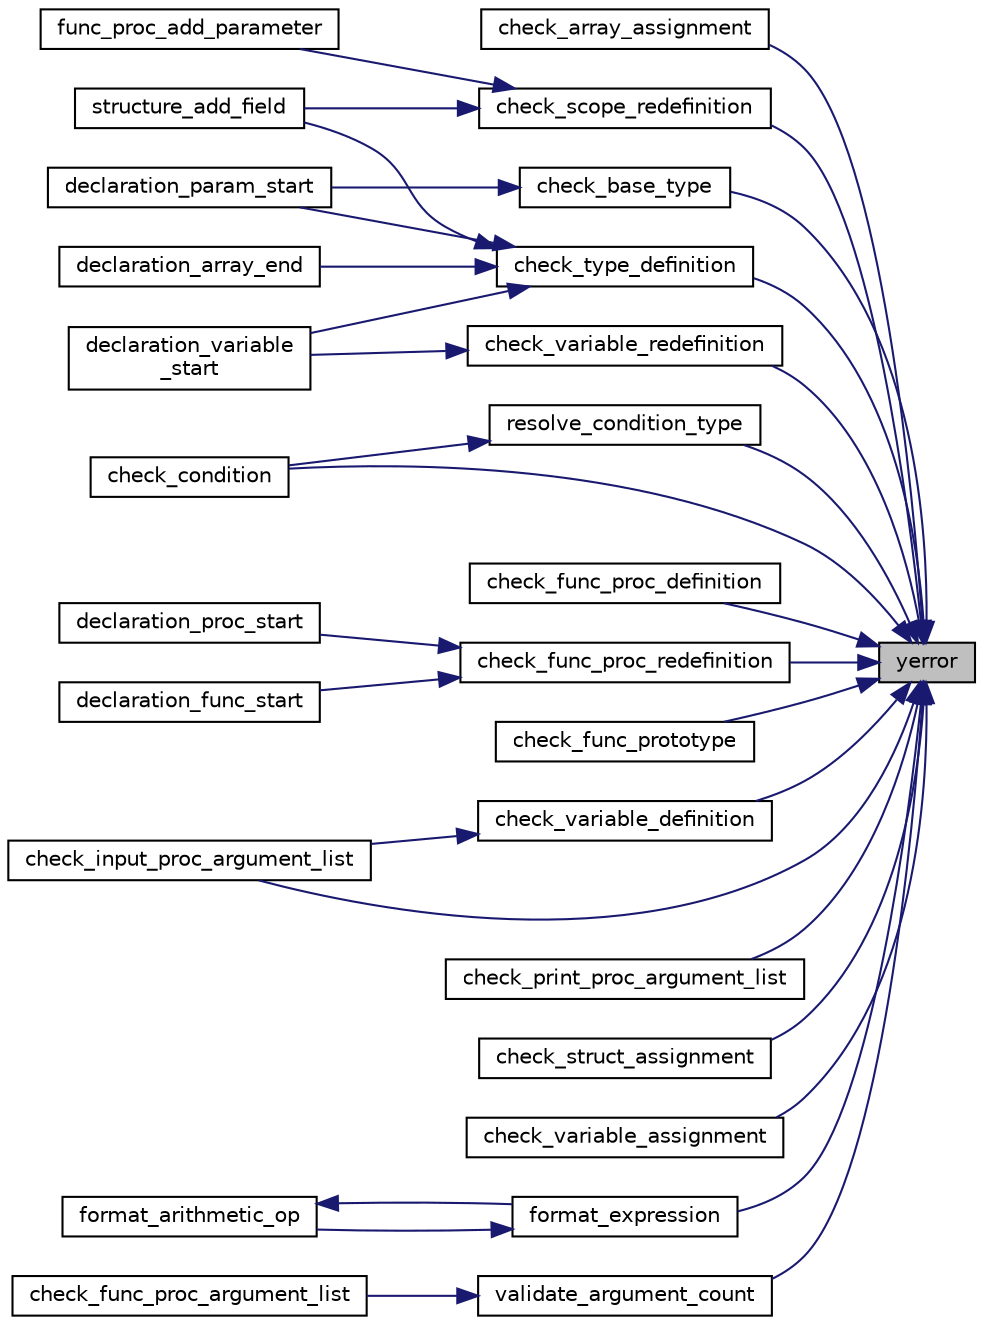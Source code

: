 digraph "yerror"
{
 // LATEX_PDF_SIZE
  edge [fontname="Helvetica",fontsize="10",labelfontname="Helvetica",labelfontsize="10"];
  node [fontname="Helvetica",fontsize="10",shape=record];
  rankdir="RL";
  Node1 [label="yerror",height=0.2,width=0.4,color="black", fillcolor="grey75", style="filled", fontcolor="black",tooltip="Prints a formatted error message based on the provided Error struct and exits the program."];
  Node1 -> Node2 [dir="back",color="midnightblue",fontsize="10",style="solid",fontname="Helvetica"];
  Node2 [label="check_array_assignment",height=0.2,width=0.4,color="black", fillcolor="white", style="filled",URL="$d6/d4c/assignment__validation_8c.html#adafad0061063a9ae298f6233978de3b1",tooltip=" "];
  Node1 -> Node3 [dir="back",color="midnightblue",fontsize="10",style="solid",fontname="Helvetica"];
  Node3 [label="check_base_type",height=0.2,width=0.4,color="black", fillcolor="white", style="filled",URL="$d2/d71/type__validation_8c.html#a5787d66f109d016f22256dc3a5f84435",tooltip="Validates that the lexicographic index is a base type."];
  Node3 -> Node4 [dir="back",color="midnightblue",fontsize="10",style="solid",fontname="Helvetica"];
  Node4 [label="declaration_param_start",height=0.2,width=0.4,color="black", fillcolor="white", style="filled",URL="$de/d23/variable__manager_8c.html#a0156a227fd1b11089557e8562aabb8dc",tooltip="Starts the declaration of a parameter."];
  Node1 -> Node5 [dir="back",color="midnightblue",fontsize="10",style="solid",fontname="Helvetica"];
  Node5 [label="check_condition",height=0.2,width=0.4,color="black", fillcolor="white", style="filled",URL="$d6/d35/condition__validation_8c.html#a71704b89d5560a369eccc90b03ee22eb",tooltip=" "];
  Node1 -> Node6 [dir="back",color="midnightblue",fontsize="10",style="solid",fontname="Helvetica"];
  Node6 [label="check_func_proc_definition",height=0.2,width=0.4,color="black", fillcolor="white", style="filled",URL="$d0/d8b/func__proc__validation_8c.html#a3ae1164529326a68c7fd80deeebc846d",tooltip="Validates the definition of a function or procedure."];
  Node1 -> Node7 [dir="back",color="midnightblue",fontsize="10",style="solid",fontname="Helvetica"];
  Node7 [label="check_func_proc_redefinition",height=0.2,width=0.4,color="black", fillcolor="white", style="filled",URL="$d0/d8b/func__proc__validation_8c.html#a8411cbcac96e774b3d92ba56cd92d927",tooltip="Checks if a function or procedure has been redefined."];
  Node7 -> Node8 [dir="back",color="midnightblue",fontsize="10",style="solid",fontname="Helvetica"];
  Node8 [label="declaration_func_start",height=0.2,width=0.4,color="black", fillcolor="white", style="filled",URL="$dc/d66/func__proc__manager_8c.html#ad308181286b701d8a073ea5416924e1d",tooltip="Starts the declaration of a function."];
  Node7 -> Node9 [dir="back",color="midnightblue",fontsize="10",style="solid",fontname="Helvetica"];
  Node9 [label="declaration_proc_start",height=0.2,width=0.4,color="black", fillcolor="white", style="filled",URL="$dc/d66/func__proc__manager_8c.html#a1423e71098aec906db6b648a65845296",tooltip="Starts the declaration of a procedure."];
  Node1 -> Node10 [dir="back",color="midnightblue",fontsize="10",style="solid",fontname="Helvetica"];
  Node10 [label="check_func_prototype",height=0.2,width=0.4,color="black", fillcolor="white", style="filled",URL="$d0/d8b/func__proc__validation_8c.html#ae8847b0a477fa9ae2766940f78a5c90f",tooltip="Validates the return statement of a function."];
  Node1 -> Node11 [dir="back",color="midnightblue",fontsize="10",style="solid",fontname="Helvetica"];
  Node11 [label="check_input_proc_argument_list",height=0.2,width=0.4,color="black", fillcolor="white", style="filled",URL="$dd/d08/input__validation_8c.html#ad3dd17f0853fcdf49904fd5847b0e4b3",tooltip=" "];
  Node1 -> Node12 [dir="back",color="midnightblue",fontsize="10",style="solid",fontname="Helvetica"];
  Node12 [label="check_print_proc_argument_list",height=0.2,width=0.4,color="black", fillcolor="white", style="filled",URL="$de/dd3/predefined_8h.html#a2e389d9645c7b92911f4c86af31b14a8",tooltip=" "];
  Node1 -> Node13 [dir="back",color="midnightblue",fontsize="10",style="solid",fontname="Helvetica"];
  Node13 [label="check_scope_redefinition",height=0.2,width=0.4,color="black", fillcolor="white", style="filled",URL="$d6/da5/scope__validation_8c.html#a01d2012cbc4acbf0920f4060463c2c83",tooltip="Checks if a scope entity has been redefined."];
  Node13 -> Node14 [dir="back",color="midnightblue",fontsize="10",style="solid",fontname="Helvetica"];
  Node14 [label="func_proc_add_parameter",height=0.2,width=0.4,color="black", fillcolor="white", style="filled",URL="$dc/d66/func__proc__manager_8c.html#a0f1715a0fb584002923b90035a0405cd",tooltip="Adds a parameter to the current function or procedure context."];
  Node13 -> Node15 [dir="back",color="midnightblue",fontsize="10",style="solid",fontname="Helvetica"];
  Node15 [label="structure_add_field",height=0.2,width=0.4,color="black", fillcolor="white", style="filled",URL="$d1/da1/structure__manager_8c.html#a91ddb0e97f567e2ee1c85cdf6cb4833c",tooltip="Adds a field to the current structure declaration."];
  Node1 -> Node16 [dir="back",color="midnightblue",fontsize="10",style="solid",fontname="Helvetica"];
  Node16 [label="check_struct_assignment",height=0.2,width=0.4,color="black", fillcolor="white", style="filled",URL="$d6/d4c/assignment__validation_8c.html#afaa433496bef6af1b952c37f239afad2",tooltip=" "];
  Node1 -> Node17 [dir="back",color="midnightblue",fontsize="10",style="solid",fontname="Helvetica"];
  Node17 [label="check_type_definition",height=0.2,width=0.4,color="black", fillcolor="white", style="filled",URL="$d2/d71/type__validation_8c.html#ab2be243b7af9ae3fdecace4260ed430d",tooltip="Validates the definition of a type."];
  Node17 -> Node18 [dir="back",color="midnightblue",fontsize="10",style="solid",fontname="Helvetica"];
  Node18 [label="declaration_array_end",height=0.2,width=0.4,color="black", fillcolor="white", style="filled",URL="$d3/d13/array__manager_8c.html#aed3142335b3245bff94bbd4dde0d47f9",tooltip=" "];
  Node17 -> Node4 [dir="back",color="midnightblue",fontsize="10",style="solid",fontname="Helvetica"];
  Node17 -> Node19 [dir="back",color="midnightblue",fontsize="10",style="solid",fontname="Helvetica"];
  Node19 [label="declaration_variable\l_start",height=0.2,width=0.4,color="black", fillcolor="white", style="filled",URL="$de/d23/variable__manager_8c.html#af85e197b346ed860553f44112be19c28",tooltip="Starts the declaration of a variable."];
  Node17 -> Node15 [dir="back",color="midnightblue",fontsize="10",style="solid",fontname="Helvetica"];
  Node1 -> Node20 [dir="back",color="midnightblue",fontsize="10",style="solid",fontname="Helvetica"];
  Node20 [label="check_variable_assignment",height=0.2,width=0.4,color="black", fillcolor="white", style="filled",URL="$d6/d4c/assignment__validation_8c.html#a4fde6de79346a9e0cdb168b7c802fccc",tooltip="Checks if an assinement to a variable is valid."];
  Node1 -> Node21 [dir="back",color="midnightblue",fontsize="10",style="solid",fontname="Helvetica"];
  Node21 [label="check_variable_definition",height=0.2,width=0.4,color="black", fillcolor="white", style="filled",URL="$da/d3a/variable__validation_8c.html#a0e048d19a4ba5f7559624761c082cf15",tooltip="Validates the definition of a variable."];
  Node21 -> Node11 [dir="back",color="midnightblue",fontsize="10",style="solid",fontname="Helvetica"];
  Node1 -> Node22 [dir="back",color="midnightblue",fontsize="10",style="solid",fontname="Helvetica"];
  Node22 [label="check_variable_redefinition",height=0.2,width=0.4,color="black", fillcolor="white", style="filled",URL="$da/d3a/variable__validation_8c.html#a9516a6e44a11928cf63ddf2d18960920",tooltip="Checks if a variable has been redefined."];
  Node22 -> Node19 [dir="back",color="midnightblue",fontsize="10",style="solid",fontname="Helvetica"];
  Node1 -> Node23 [dir="back",color="midnightblue",fontsize="10",style="solid",fontname="Helvetica"];
  Node23 [label="format_expression",height=0.2,width=0.4,color="black", fillcolor="white", style="filled",URL="$d8/d9a/expression__format_8c.html#a5fb42ce61ecba3ae55f27dea56ebd9e5",tooltip=" "];
  Node23 -> Node24 [dir="back",color="midnightblue",fontsize="10",style="solid",fontname="Helvetica"];
  Node24 [label="format_arithmetic_op",height=0.2,width=0.4,color="black", fillcolor="white", style="filled",URL="$d8/d9a/expression__format_8c.html#ae904520a9a58250ff121da592b32c56c",tooltip=" "];
  Node24 -> Node23 [dir="back",color="midnightblue",fontsize="10",style="solid",fontname="Helvetica"];
  Node1 -> Node25 [dir="back",color="midnightblue",fontsize="10",style="solid",fontname="Helvetica"];
  Node25 [label="resolve_condition_type",height=0.2,width=0.4,color="black", fillcolor="white", style="filled",URL="$d6/dbc/condition__resolution_8c.html#a7af42b525181329829b7ed96a0cca487",tooltip=" "];
  Node25 -> Node5 [dir="back",color="midnightblue",fontsize="10",style="solid",fontname="Helvetica"];
  Node1 -> Node26 [dir="back",color="midnightblue",fontsize="10",style="solid",fontname="Helvetica"];
  Node26 [label="validate_argument_count",height=0.2,width=0.4,color="black", fillcolor="white", style="filled",URL="$d8/df9/argument__validation_8c.html#a5e26809437ee721a34383410eee9e05a",tooltip="Validates the number of arguments provided in a function call."];
  Node26 -> Node27 [dir="back",color="midnightblue",fontsize="10",style="solid",fontname="Helvetica"];
  Node27 [label="check_func_proc_argument_list",height=0.2,width=0.4,color="black", fillcolor="white", style="filled",URL="$d0/d8b/func__proc__validation_8c.html#afafcd50f3eee0ad1e7debef6b3df9f2e",tooltip="Validates the argument list of a function."];
}
